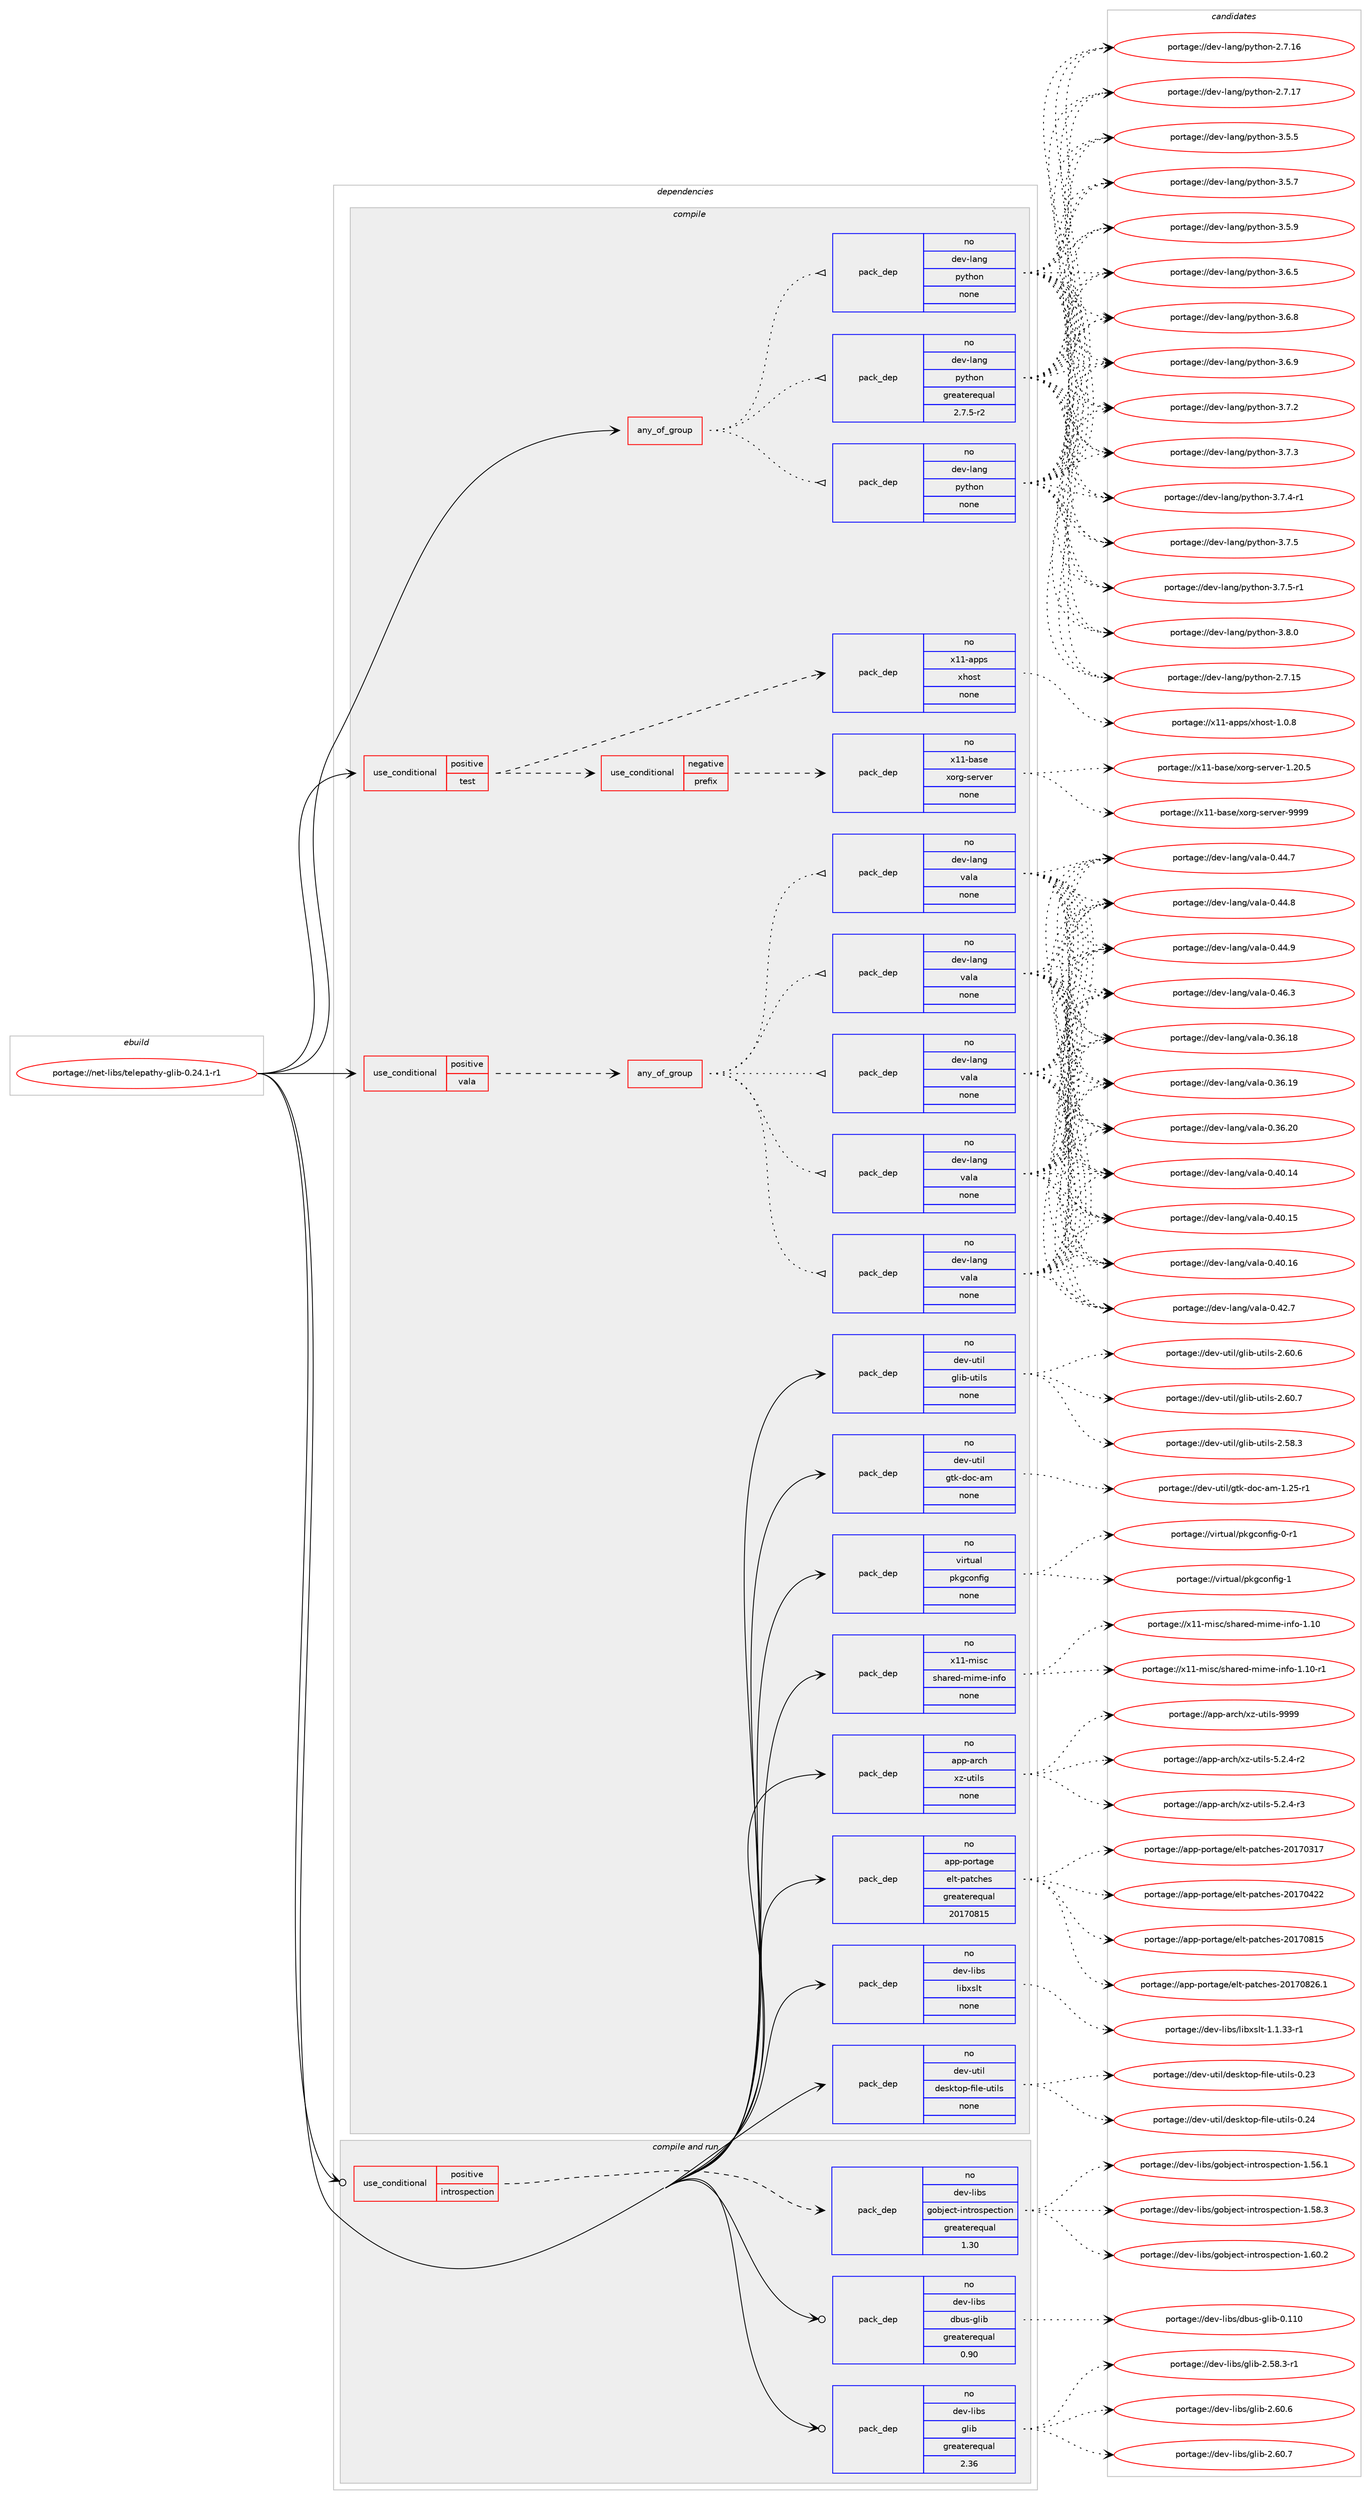digraph prolog {

# *************
# Graph options
# *************

newrank=true;
concentrate=true;
compound=true;
graph [rankdir=LR,fontname=Helvetica,fontsize=10,ranksep=1.5];#, ranksep=2.5, nodesep=0.2];
edge  [arrowhead=vee];
node  [fontname=Helvetica,fontsize=10];

# **********
# The ebuild
# **********

subgraph cluster_leftcol {
color=gray;
rank=same;
label=<<i>ebuild</i>>;
id [label="portage://net-libs/telepathy-glib-0.24.1-r1", color=red, width=4, href="../net-libs/telepathy-glib-0.24.1-r1.svg"];
}

# ****************
# The dependencies
# ****************

subgraph cluster_midcol {
color=gray;
label=<<i>dependencies</i>>;
subgraph cluster_compile {
fillcolor="#eeeeee";
style=filled;
label=<<i>compile</i>>;
subgraph any5866 {
dependency361679 [label=<<TABLE BORDER="0" CELLBORDER="1" CELLSPACING="0" CELLPADDING="4"><TR><TD CELLPADDING="10">any_of_group</TD></TR></TABLE>>, shape=none, color=red];subgraph pack265161 {
dependency361680 [label=<<TABLE BORDER="0" CELLBORDER="1" CELLSPACING="0" CELLPADDING="4" WIDTH="220"><TR><TD ROWSPAN="6" CELLPADDING="30">pack_dep</TD></TR><TR><TD WIDTH="110">no</TD></TR><TR><TD>dev-lang</TD></TR><TR><TD>python</TD></TR><TR><TD>none</TD></TR><TR><TD></TD></TR></TABLE>>, shape=none, color=blue];
}
dependency361679:e -> dependency361680:w [weight=20,style="dotted",arrowhead="oinv"];
subgraph pack265162 {
dependency361681 [label=<<TABLE BORDER="0" CELLBORDER="1" CELLSPACING="0" CELLPADDING="4" WIDTH="220"><TR><TD ROWSPAN="6" CELLPADDING="30">pack_dep</TD></TR><TR><TD WIDTH="110">no</TD></TR><TR><TD>dev-lang</TD></TR><TR><TD>python</TD></TR><TR><TD>none</TD></TR><TR><TD></TD></TR></TABLE>>, shape=none, color=blue];
}
dependency361679:e -> dependency361681:w [weight=20,style="dotted",arrowhead="oinv"];
subgraph pack265163 {
dependency361682 [label=<<TABLE BORDER="0" CELLBORDER="1" CELLSPACING="0" CELLPADDING="4" WIDTH="220"><TR><TD ROWSPAN="6" CELLPADDING="30">pack_dep</TD></TR><TR><TD WIDTH="110">no</TD></TR><TR><TD>dev-lang</TD></TR><TR><TD>python</TD></TR><TR><TD>greaterequal</TD></TR><TR><TD>2.7.5-r2</TD></TR></TABLE>>, shape=none, color=blue];
}
dependency361679:e -> dependency361682:w [weight=20,style="dotted",arrowhead="oinv"];
}
id:e -> dependency361679:w [weight=20,style="solid",arrowhead="vee"];
subgraph cond90500 {
dependency361683 [label=<<TABLE BORDER="0" CELLBORDER="1" CELLSPACING="0" CELLPADDING="4"><TR><TD ROWSPAN="3" CELLPADDING="10">use_conditional</TD></TR><TR><TD>positive</TD></TR><TR><TD>test</TD></TR></TABLE>>, shape=none, color=red];
subgraph cond90501 {
dependency361684 [label=<<TABLE BORDER="0" CELLBORDER="1" CELLSPACING="0" CELLPADDING="4"><TR><TD ROWSPAN="3" CELLPADDING="10">use_conditional</TD></TR><TR><TD>negative</TD></TR><TR><TD>prefix</TD></TR></TABLE>>, shape=none, color=red];
subgraph pack265164 {
dependency361685 [label=<<TABLE BORDER="0" CELLBORDER="1" CELLSPACING="0" CELLPADDING="4" WIDTH="220"><TR><TD ROWSPAN="6" CELLPADDING="30">pack_dep</TD></TR><TR><TD WIDTH="110">no</TD></TR><TR><TD>x11-base</TD></TR><TR><TD>xorg-server</TD></TR><TR><TD>none</TD></TR><TR><TD></TD></TR></TABLE>>, shape=none, color=blue];
}
dependency361684:e -> dependency361685:w [weight=20,style="dashed",arrowhead="vee"];
}
dependency361683:e -> dependency361684:w [weight=20,style="dashed",arrowhead="vee"];
subgraph pack265165 {
dependency361686 [label=<<TABLE BORDER="0" CELLBORDER="1" CELLSPACING="0" CELLPADDING="4" WIDTH="220"><TR><TD ROWSPAN="6" CELLPADDING="30">pack_dep</TD></TR><TR><TD WIDTH="110">no</TD></TR><TR><TD>x11-apps</TD></TR><TR><TD>xhost</TD></TR><TR><TD>none</TD></TR><TR><TD></TD></TR></TABLE>>, shape=none, color=blue];
}
dependency361683:e -> dependency361686:w [weight=20,style="dashed",arrowhead="vee"];
}
id:e -> dependency361683:w [weight=20,style="solid",arrowhead="vee"];
subgraph cond90502 {
dependency361687 [label=<<TABLE BORDER="0" CELLBORDER="1" CELLSPACING="0" CELLPADDING="4"><TR><TD ROWSPAN="3" CELLPADDING="10">use_conditional</TD></TR><TR><TD>positive</TD></TR><TR><TD>vala</TD></TR></TABLE>>, shape=none, color=red];
subgraph any5867 {
dependency361688 [label=<<TABLE BORDER="0" CELLBORDER="1" CELLSPACING="0" CELLPADDING="4"><TR><TD CELLPADDING="10">any_of_group</TD></TR></TABLE>>, shape=none, color=red];subgraph pack265166 {
dependency361689 [label=<<TABLE BORDER="0" CELLBORDER="1" CELLSPACING="0" CELLPADDING="4" WIDTH="220"><TR><TD ROWSPAN="6" CELLPADDING="30">pack_dep</TD></TR><TR><TD WIDTH="110">no</TD></TR><TR><TD>dev-lang</TD></TR><TR><TD>vala</TD></TR><TR><TD>none</TD></TR><TR><TD></TD></TR></TABLE>>, shape=none, color=blue];
}
dependency361688:e -> dependency361689:w [weight=20,style="dotted",arrowhead="oinv"];
subgraph pack265167 {
dependency361690 [label=<<TABLE BORDER="0" CELLBORDER="1" CELLSPACING="0" CELLPADDING="4" WIDTH="220"><TR><TD ROWSPAN="6" CELLPADDING="30">pack_dep</TD></TR><TR><TD WIDTH="110">no</TD></TR><TR><TD>dev-lang</TD></TR><TR><TD>vala</TD></TR><TR><TD>none</TD></TR><TR><TD></TD></TR></TABLE>>, shape=none, color=blue];
}
dependency361688:e -> dependency361690:w [weight=20,style="dotted",arrowhead="oinv"];
subgraph pack265168 {
dependency361691 [label=<<TABLE BORDER="0" CELLBORDER="1" CELLSPACING="0" CELLPADDING="4" WIDTH="220"><TR><TD ROWSPAN="6" CELLPADDING="30">pack_dep</TD></TR><TR><TD WIDTH="110">no</TD></TR><TR><TD>dev-lang</TD></TR><TR><TD>vala</TD></TR><TR><TD>none</TD></TR><TR><TD></TD></TR></TABLE>>, shape=none, color=blue];
}
dependency361688:e -> dependency361691:w [weight=20,style="dotted",arrowhead="oinv"];
subgraph pack265169 {
dependency361692 [label=<<TABLE BORDER="0" CELLBORDER="1" CELLSPACING="0" CELLPADDING="4" WIDTH="220"><TR><TD ROWSPAN="6" CELLPADDING="30">pack_dep</TD></TR><TR><TD WIDTH="110">no</TD></TR><TR><TD>dev-lang</TD></TR><TR><TD>vala</TD></TR><TR><TD>none</TD></TR><TR><TD></TD></TR></TABLE>>, shape=none, color=blue];
}
dependency361688:e -> dependency361692:w [weight=20,style="dotted",arrowhead="oinv"];
subgraph pack265170 {
dependency361693 [label=<<TABLE BORDER="0" CELLBORDER="1" CELLSPACING="0" CELLPADDING="4" WIDTH="220"><TR><TD ROWSPAN="6" CELLPADDING="30">pack_dep</TD></TR><TR><TD WIDTH="110">no</TD></TR><TR><TD>dev-lang</TD></TR><TR><TD>vala</TD></TR><TR><TD>none</TD></TR><TR><TD></TD></TR></TABLE>>, shape=none, color=blue];
}
dependency361688:e -> dependency361693:w [weight=20,style="dotted",arrowhead="oinv"];
}
dependency361687:e -> dependency361688:w [weight=20,style="dashed",arrowhead="vee"];
}
id:e -> dependency361687:w [weight=20,style="solid",arrowhead="vee"];
subgraph pack265171 {
dependency361694 [label=<<TABLE BORDER="0" CELLBORDER="1" CELLSPACING="0" CELLPADDING="4" WIDTH="220"><TR><TD ROWSPAN="6" CELLPADDING="30">pack_dep</TD></TR><TR><TD WIDTH="110">no</TD></TR><TR><TD>app-arch</TD></TR><TR><TD>xz-utils</TD></TR><TR><TD>none</TD></TR><TR><TD></TD></TR></TABLE>>, shape=none, color=blue];
}
id:e -> dependency361694:w [weight=20,style="solid",arrowhead="vee"];
subgraph pack265172 {
dependency361695 [label=<<TABLE BORDER="0" CELLBORDER="1" CELLSPACING="0" CELLPADDING="4" WIDTH="220"><TR><TD ROWSPAN="6" CELLPADDING="30">pack_dep</TD></TR><TR><TD WIDTH="110">no</TD></TR><TR><TD>app-portage</TD></TR><TR><TD>elt-patches</TD></TR><TR><TD>greaterequal</TD></TR><TR><TD>20170815</TD></TR></TABLE>>, shape=none, color=blue];
}
id:e -> dependency361695:w [weight=20,style="solid",arrowhead="vee"];
subgraph pack265173 {
dependency361696 [label=<<TABLE BORDER="0" CELLBORDER="1" CELLSPACING="0" CELLPADDING="4" WIDTH="220"><TR><TD ROWSPAN="6" CELLPADDING="30">pack_dep</TD></TR><TR><TD WIDTH="110">no</TD></TR><TR><TD>dev-libs</TD></TR><TR><TD>libxslt</TD></TR><TR><TD>none</TD></TR><TR><TD></TD></TR></TABLE>>, shape=none, color=blue];
}
id:e -> dependency361696:w [weight=20,style="solid",arrowhead="vee"];
subgraph pack265174 {
dependency361697 [label=<<TABLE BORDER="0" CELLBORDER="1" CELLSPACING="0" CELLPADDING="4" WIDTH="220"><TR><TD ROWSPAN="6" CELLPADDING="30">pack_dep</TD></TR><TR><TD WIDTH="110">no</TD></TR><TR><TD>dev-util</TD></TR><TR><TD>desktop-file-utils</TD></TR><TR><TD>none</TD></TR><TR><TD></TD></TR></TABLE>>, shape=none, color=blue];
}
id:e -> dependency361697:w [weight=20,style="solid",arrowhead="vee"];
subgraph pack265175 {
dependency361698 [label=<<TABLE BORDER="0" CELLBORDER="1" CELLSPACING="0" CELLPADDING="4" WIDTH="220"><TR><TD ROWSPAN="6" CELLPADDING="30">pack_dep</TD></TR><TR><TD WIDTH="110">no</TD></TR><TR><TD>dev-util</TD></TR><TR><TD>glib-utils</TD></TR><TR><TD>none</TD></TR><TR><TD></TD></TR></TABLE>>, shape=none, color=blue];
}
id:e -> dependency361698:w [weight=20,style="solid",arrowhead="vee"];
subgraph pack265176 {
dependency361699 [label=<<TABLE BORDER="0" CELLBORDER="1" CELLSPACING="0" CELLPADDING="4" WIDTH="220"><TR><TD ROWSPAN="6" CELLPADDING="30">pack_dep</TD></TR><TR><TD WIDTH="110">no</TD></TR><TR><TD>dev-util</TD></TR><TR><TD>gtk-doc-am</TD></TR><TR><TD>none</TD></TR><TR><TD></TD></TR></TABLE>>, shape=none, color=blue];
}
id:e -> dependency361699:w [weight=20,style="solid",arrowhead="vee"];
subgraph pack265177 {
dependency361700 [label=<<TABLE BORDER="0" CELLBORDER="1" CELLSPACING="0" CELLPADDING="4" WIDTH="220"><TR><TD ROWSPAN="6" CELLPADDING="30">pack_dep</TD></TR><TR><TD WIDTH="110">no</TD></TR><TR><TD>virtual</TD></TR><TR><TD>pkgconfig</TD></TR><TR><TD>none</TD></TR><TR><TD></TD></TR></TABLE>>, shape=none, color=blue];
}
id:e -> dependency361700:w [weight=20,style="solid",arrowhead="vee"];
subgraph pack265178 {
dependency361701 [label=<<TABLE BORDER="0" CELLBORDER="1" CELLSPACING="0" CELLPADDING="4" WIDTH="220"><TR><TD ROWSPAN="6" CELLPADDING="30">pack_dep</TD></TR><TR><TD WIDTH="110">no</TD></TR><TR><TD>x11-misc</TD></TR><TR><TD>shared-mime-info</TD></TR><TR><TD>none</TD></TR><TR><TD></TD></TR></TABLE>>, shape=none, color=blue];
}
id:e -> dependency361701:w [weight=20,style="solid",arrowhead="vee"];
}
subgraph cluster_compileandrun {
fillcolor="#eeeeee";
style=filled;
label=<<i>compile and run</i>>;
subgraph cond90503 {
dependency361702 [label=<<TABLE BORDER="0" CELLBORDER="1" CELLSPACING="0" CELLPADDING="4"><TR><TD ROWSPAN="3" CELLPADDING="10">use_conditional</TD></TR><TR><TD>positive</TD></TR><TR><TD>introspection</TD></TR></TABLE>>, shape=none, color=red];
subgraph pack265179 {
dependency361703 [label=<<TABLE BORDER="0" CELLBORDER="1" CELLSPACING="0" CELLPADDING="4" WIDTH="220"><TR><TD ROWSPAN="6" CELLPADDING="30">pack_dep</TD></TR><TR><TD WIDTH="110">no</TD></TR><TR><TD>dev-libs</TD></TR><TR><TD>gobject-introspection</TD></TR><TR><TD>greaterequal</TD></TR><TR><TD>1.30</TD></TR></TABLE>>, shape=none, color=blue];
}
dependency361702:e -> dependency361703:w [weight=20,style="dashed",arrowhead="vee"];
}
id:e -> dependency361702:w [weight=20,style="solid",arrowhead="odotvee"];
subgraph pack265180 {
dependency361704 [label=<<TABLE BORDER="0" CELLBORDER="1" CELLSPACING="0" CELLPADDING="4" WIDTH="220"><TR><TD ROWSPAN="6" CELLPADDING="30">pack_dep</TD></TR><TR><TD WIDTH="110">no</TD></TR><TR><TD>dev-libs</TD></TR><TR><TD>dbus-glib</TD></TR><TR><TD>greaterequal</TD></TR><TR><TD>0.90</TD></TR></TABLE>>, shape=none, color=blue];
}
id:e -> dependency361704:w [weight=20,style="solid",arrowhead="odotvee"];
subgraph pack265181 {
dependency361705 [label=<<TABLE BORDER="0" CELLBORDER="1" CELLSPACING="0" CELLPADDING="4" WIDTH="220"><TR><TD ROWSPAN="6" CELLPADDING="30">pack_dep</TD></TR><TR><TD WIDTH="110">no</TD></TR><TR><TD>dev-libs</TD></TR><TR><TD>glib</TD></TR><TR><TD>greaterequal</TD></TR><TR><TD>2.36</TD></TR></TABLE>>, shape=none, color=blue];
}
id:e -> dependency361705:w [weight=20,style="solid",arrowhead="odotvee"];
}
subgraph cluster_run {
fillcolor="#eeeeee";
style=filled;
label=<<i>run</i>>;
}
}

# **************
# The candidates
# **************

subgraph cluster_choices {
rank=same;
color=gray;
label=<<i>candidates</i>>;

subgraph choice265161 {
color=black;
nodesep=1;
choiceportage10010111845108971101034711212111610411111045504655464953 [label="portage://dev-lang/python-2.7.15", color=red, width=4,href="../dev-lang/python-2.7.15.svg"];
choiceportage10010111845108971101034711212111610411111045504655464954 [label="portage://dev-lang/python-2.7.16", color=red, width=4,href="../dev-lang/python-2.7.16.svg"];
choiceportage10010111845108971101034711212111610411111045504655464955 [label="portage://dev-lang/python-2.7.17", color=red, width=4,href="../dev-lang/python-2.7.17.svg"];
choiceportage100101118451089711010347112121116104111110455146534653 [label="portage://dev-lang/python-3.5.5", color=red, width=4,href="../dev-lang/python-3.5.5.svg"];
choiceportage100101118451089711010347112121116104111110455146534655 [label="portage://dev-lang/python-3.5.7", color=red, width=4,href="../dev-lang/python-3.5.7.svg"];
choiceportage100101118451089711010347112121116104111110455146534657 [label="portage://dev-lang/python-3.5.9", color=red, width=4,href="../dev-lang/python-3.5.9.svg"];
choiceportage100101118451089711010347112121116104111110455146544653 [label="portage://dev-lang/python-3.6.5", color=red, width=4,href="../dev-lang/python-3.6.5.svg"];
choiceportage100101118451089711010347112121116104111110455146544656 [label="portage://dev-lang/python-3.6.8", color=red, width=4,href="../dev-lang/python-3.6.8.svg"];
choiceportage100101118451089711010347112121116104111110455146544657 [label="portage://dev-lang/python-3.6.9", color=red, width=4,href="../dev-lang/python-3.6.9.svg"];
choiceportage100101118451089711010347112121116104111110455146554650 [label="portage://dev-lang/python-3.7.2", color=red, width=4,href="../dev-lang/python-3.7.2.svg"];
choiceportage100101118451089711010347112121116104111110455146554651 [label="portage://dev-lang/python-3.7.3", color=red, width=4,href="../dev-lang/python-3.7.3.svg"];
choiceportage1001011184510897110103471121211161041111104551465546524511449 [label="portage://dev-lang/python-3.7.4-r1", color=red, width=4,href="../dev-lang/python-3.7.4-r1.svg"];
choiceportage100101118451089711010347112121116104111110455146554653 [label="portage://dev-lang/python-3.7.5", color=red, width=4,href="../dev-lang/python-3.7.5.svg"];
choiceportage1001011184510897110103471121211161041111104551465546534511449 [label="portage://dev-lang/python-3.7.5-r1", color=red, width=4,href="../dev-lang/python-3.7.5-r1.svg"];
choiceportage100101118451089711010347112121116104111110455146564648 [label="portage://dev-lang/python-3.8.0", color=red, width=4,href="../dev-lang/python-3.8.0.svg"];
dependency361680:e -> choiceportage10010111845108971101034711212111610411111045504655464953:w [style=dotted,weight="100"];
dependency361680:e -> choiceportage10010111845108971101034711212111610411111045504655464954:w [style=dotted,weight="100"];
dependency361680:e -> choiceportage10010111845108971101034711212111610411111045504655464955:w [style=dotted,weight="100"];
dependency361680:e -> choiceportage100101118451089711010347112121116104111110455146534653:w [style=dotted,weight="100"];
dependency361680:e -> choiceportage100101118451089711010347112121116104111110455146534655:w [style=dotted,weight="100"];
dependency361680:e -> choiceportage100101118451089711010347112121116104111110455146534657:w [style=dotted,weight="100"];
dependency361680:e -> choiceportage100101118451089711010347112121116104111110455146544653:w [style=dotted,weight="100"];
dependency361680:e -> choiceportage100101118451089711010347112121116104111110455146544656:w [style=dotted,weight="100"];
dependency361680:e -> choiceportage100101118451089711010347112121116104111110455146544657:w [style=dotted,weight="100"];
dependency361680:e -> choiceportage100101118451089711010347112121116104111110455146554650:w [style=dotted,weight="100"];
dependency361680:e -> choiceportage100101118451089711010347112121116104111110455146554651:w [style=dotted,weight="100"];
dependency361680:e -> choiceportage1001011184510897110103471121211161041111104551465546524511449:w [style=dotted,weight="100"];
dependency361680:e -> choiceportage100101118451089711010347112121116104111110455146554653:w [style=dotted,weight="100"];
dependency361680:e -> choiceportage1001011184510897110103471121211161041111104551465546534511449:w [style=dotted,weight="100"];
dependency361680:e -> choiceportage100101118451089711010347112121116104111110455146564648:w [style=dotted,weight="100"];
}
subgraph choice265162 {
color=black;
nodesep=1;
choiceportage10010111845108971101034711212111610411111045504655464953 [label="portage://dev-lang/python-2.7.15", color=red, width=4,href="../dev-lang/python-2.7.15.svg"];
choiceportage10010111845108971101034711212111610411111045504655464954 [label="portage://dev-lang/python-2.7.16", color=red, width=4,href="../dev-lang/python-2.7.16.svg"];
choiceportage10010111845108971101034711212111610411111045504655464955 [label="portage://dev-lang/python-2.7.17", color=red, width=4,href="../dev-lang/python-2.7.17.svg"];
choiceportage100101118451089711010347112121116104111110455146534653 [label="portage://dev-lang/python-3.5.5", color=red, width=4,href="../dev-lang/python-3.5.5.svg"];
choiceportage100101118451089711010347112121116104111110455146534655 [label="portage://dev-lang/python-3.5.7", color=red, width=4,href="../dev-lang/python-3.5.7.svg"];
choiceportage100101118451089711010347112121116104111110455146534657 [label="portage://dev-lang/python-3.5.9", color=red, width=4,href="../dev-lang/python-3.5.9.svg"];
choiceportage100101118451089711010347112121116104111110455146544653 [label="portage://dev-lang/python-3.6.5", color=red, width=4,href="../dev-lang/python-3.6.5.svg"];
choiceportage100101118451089711010347112121116104111110455146544656 [label="portage://dev-lang/python-3.6.8", color=red, width=4,href="../dev-lang/python-3.6.8.svg"];
choiceportage100101118451089711010347112121116104111110455146544657 [label="portage://dev-lang/python-3.6.9", color=red, width=4,href="../dev-lang/python-3.6.9.svg"];
choiceportage100101118451089711010347112121116104111110455146554650 [label="portage://dev-lang/python-3.7.2", color=red, width=4,href="../dev-lang/python-3.7.2.svg"];
choiceportage100101118451089711010347112121116104111110455146554651 [label="portage://dev-lang/python-3.7.3", color=red, width=4,href="../dev-lang/python-3.7.3.svg"];
choiceportage1001011184510897110103471121211161041111104551465546524511449 [label="portage://dev-lang/python-3.7.4-r1", color=red, width=4,href="../dev-lang/python-3.7.4-r1.svg"];
choiceportage100101118451089711010347112121116104111110455146554653 [label="portage://dev-lang/python-3.7.5", color=red, width=4,href="../dev-lang/python-3.7.5.svg"];
choiceportage1001011184510897110103471121211161041111104551465546534511449 [label="portage://dev-lang/python-3.7.5-r1", color=red, width=4,href="../dev-lang/python-3.7.5-r1.svg"];
choiceportage100101118451089711010347112121116104111110455146564648 [label="portage://dev-lang/python-3.8.0", color=red, width=4,href="../dev-lang/python-3.8.0.svg"];
dependency361681:e -> choiceportage10010111845108971101034711212111610411111045504655464953:w [style=dotted,weight="100"];
dependency361681:e -> choiceportage10010111845108971101034711212111610411111045504655464954:w [style=dotted,weight="100"];
dependency361681:e -> choiceportage10010111845108971101034711212111610411111045504655464955:w [style=dotted,weight="100"];
dependency361681:e -> choiceportage100101118451089711010347112121116104111110455146534653:w [style=dotted,weight="100"];
dependency361681:e -> choiceportage100101118451089711010347112121116104111110455146534655:w [style=dotted,weight="100"];
dependency361681:e -> choiceportage100101118451089711010347112121116104111110455146534657:w [style=dotted,weight="100"];
dependency361681:e -> choiceportage100101118451089711010347112121116104111110455146544653:w [style=dotted,weight="100"];
dependency361681:e -> choiceportage100101118451089711010347112121116104111110455146544656:w [style=dotted,weight="100"];
dependency361681:e -> choiceportage100101118451089711010347112121116104111110455146544657:w [style=dotted,weight="100"];
dependency361681:e -> choiceportage100101118451089711010347112121116104111110455146554650:w [style=dotted,weight="100"];
dependency361681:e -> choiceportage100101118451089711010347112121116104111110455146554651:w [style=dotted,weight="100"];
dependency361681:e -> choiceportage1001011184510897110103471121211161041111104551465546524511449:w [style=dotted,weight="100"];
dependency361681:e -> choiceportage100101118451089711010347112121116104111110455146554653:w [style=dotted,weight="100"];
dependency361681:e -> choiceportage1001011184510897110103471121211161041111104551465546534511449:w [style=dotted,weight="100"];
dependency361681:e -> choiceportage100101118451089711010347112121116104111110455146564648:w [style=dotted,weight="100"];
}
subgraph choice265163 {
color=black;
nodesep=1;
choiceportage10010111845108971101034711212111610411111045504655464953 [label="portage://dev-lang/python-2.7.15", color=red, width=4,href="../dev-lang/python-2.7.15.svg"];
choiceportage10010111845108971101034711212111610411111045504655464954 [label="portage://dev-lang/python-2.7.16", color=red, width=4,href="../dev-lang/python-2.7.16.svg"];
choiceportage10010111845108971101034711212111610411111045504655464955 [label="portage://dev-lang/python-2.7.17", color=red, width=4,href="../dev-lang/python-2.7.17.svg"];
choiceportage100101118451089711010347112121116104111110455146534653 [label="portage://dev-lang/python-3.5.5", color=red, width=4,href="../dev-lang/python-3.5.5.svg"];
choiceportage100101118451089711010347112121116104111110455146534655 [label="portage://dev-lang/python-3.5.7", color=red, width=4,href="../dev-lang/python-3.5.7.svg"];
choiceportage100101118451089711010347112121116104111110455146534657 [label="portage://dev-lang/python-3.5.9", color=red, width=4,href="../dev-lang/python-3.5.9.svg"];
choiceportage100101118451089711010347112121116104111110455146544653 [label="portage://dev-lang/python-3.6.5", color=red, width=4,href="../dev-lang/python-3.6.5.svg"];
choiceportage100101118451089711010347112121116104111110455146544656 [label="portage://dev-lang/python-3.6.8", color=red, width=4,href="../dev-lang/python-3.6.8.svg"];
choiceportage100101118451089711010347112121116104111110455146544657 [label="portage://dev-lang/python-3.6.9", color=red, width=4,href="../dev-lang/python-3.6.9.svg"];
choiceportage100101118451089711010347112121116104111110455146554650 [label="portage://dev-lang/python-3.7.2", color=red, width=4,href="../dev-lang/python-3.7.2.svg"];
choiceportage100101118451089711010347112121116104111110455146554651 [label="portage://dev-lang/python-3.7.3", color=red, width=4,href="../dev-lang/python-3.7.3.svg"];
choiceportage1001011184510897110103471121211161041111104551465546524511449 [label="portage://dev-lang/python-3.7.4-r1", color=red, width=4,href="../dev-lang/python-3.7.4-r1.svg"];
choiceportage100101118451089711010347112121116104111110455146554653 [label="portage://dev-lang/python-3.7.5", color=red, width=4,href="../dev-lang/python-3.7.5.svg"];
choiceportage1001011184510897110103471121211161041111104551465546534511449 [label="portage://dev-lang/python-3.7.5-r1", color=red, width=4,href="../dev-lang/python-3.7.5-r1.svg"];
choiceportage100101118451089711010347112121116104111110455146564648 [label="portage://dev-lang/python-3.8.0", color=red, width=4,href="../dev-lang/python-3.8.0.svg"];
dependency361682:e -> choiceportage10010111845108971101034711212111610411111045504655464953:w [style=dotted,weight="100"];
dependency361682:e -> choiceportage10010111845108971101034711212111610411111045504655464954:w [style=dotted,weight="100"];
dependency361682:e -> choiceportage10010111845108971101034711212111610411111045504655464955:w [style=dotted,weight="100"];
dependency361682:e -> choiceportage100101118451089711010347112121116104111110455146534653:w [style=dotted,weight="100"];
dependency361682:e -> choiceportage100101118451089711010347112121116104111110455146534655:w [style=dotted,weight="100"];
dependency361682:e -> choiceportage100101118451089711010347112121116104111110455146534657:w [style=dotted,weight="100"];
dependency361682:e -> choiceportage100101118451089711010347112121116104111110455146544653:w [style=dotted,weight="100"];
dependency361682:e -> choiceportage100101118451089711010347112121116104111110455146544656:w [style=dotted,weight="100"];
dependency361682:e -> choiceportage100101118451089711010347112121116104111110455146544657:w [style=dotted,weight="100"];
dependency361682:e -> choiceportage100101118451089711010347112121116104111110455146554650:w [style=dotted,weight="100"];
dependency361682:e -> choiceportage100101118451089711010347112121116104111110455146554651:w [style=dotted,weight="100"];
dependency361682:e -> choiceportage1001011184510897110103471121211161041111104551465546524511449:w [style=dotted,weight="100"];
dependency361682:e -> choiceportage100101118451089711010347112121116104111110455146554653:w [style=dotted,weight="100"];
dependency361682:e -> choiceportage1001011184510897110103471121211161041111104551465546534511449:w [style=dotted,weight="100"];
dependency361682:e -> choiceportage100101118451089711010347112121116104111110455146564648:w [style=dotted,weight="100"];
}
subgraph choice265164 {
color=black;
nodesep=1;
choiceportage1204949459897115101471201111141034511510111411810111445494650484653 [label="portage://x11-base/xorg-server-1.20.5", color=red, width=4,href="../x11-base/xorg-server-1.20.5.svg"];
choiceportage120494945989711510147120111114103451151011141181011144557575757 [label="portage://x11-base/xorg-server-9999", color=red, width=4,href="../x11-base/xorg-server-9999.svg"];
dependency361685:e -> choiceportage1204949459897115101471201111141034511510111411810111445494650484653:w [style=dotted,weight="100"];
dependency361685:e -> choiceportage120494945989711510147120111114103451151011141181011144557575757:w [style=dotted,weight="100"];
}
subgraph choice265165 {
color=black;
nodesep=1;
choiceportage1204949459711211211547120104111115116454946484656 [label="portage://x11-apps/xhost-1.0.8", color=red, width=4,href="../x11-apps/xhost-1.0.8.svg"];
dependency361686:e -> choiceportage1204949459711211211547120104111115116454946484656:w [style=dotted,weight="100"];
}
subgraph choice265166 {
color=black;
nodesep=1;
choiceportage10010111845108971101034711897108974548465154464956 [label="portage://dev-lang/vala-0.36.18", color=red, width=4,href="../dev-lang/vala-0.36.18.svg"];
choiceportage10010111845108971101034711897108974548465154464957 [label="portage://dev-lang/vala-0.36.19", color=red, width=4,href="../dev-lang/vala-0.36.19.svg"];
choiceportage10010111845108971101034711897108974548465154465048 [label="portage://dev-lang/vala-0.36.20", color=red, width=4,href="../dev-lang/vala-0.36.20.svg"];
choiceportage10010111845108971101034711897108974548465248464952 [label="portage://dev-lang/vala-0.40.14", color=red, width=4,href="../dev-lang/vala-0.40.14.svg"];
choiceportage10010111845108971101034711897108974548465248464953 [label="portage://dev-lang/vala-0.40.15", color=red, width=4,href="../dev-lang/vala-0.40.15.svg"];
choiceportage10010111845108971101034711897108974548465248464954 [label="portage://dev-lang/vala-0.40.16", color=red, width=4,href="../dev-lang/vala-0.40.16.svg"];
choiceportage100101118451089711010347118971089745484652504655 [label="portage://dev-lang/vala-0.42.7", color=red, width=4,href="../dev-lang/vala-0.42.7.svg"];
choiceportage100101118451089711010347118971089745484652524655 [label="portage://dev-lang/vala-0.44.7", color=red, width=4,href="../dev-lang/vala-0.44.7.svg"];
choiceportage100101118451089711010347118971089745484652524656 [label="portage://dev-lang/vala-0.44.8", color=red, width=4,href="../dev-lang/vala-0.44.8.svg"];
choiceportage100101118451089711010347118971089745484652524657 [label="portage://dev-lang/vala-0.44.9", color=red, width=4,href="../dev-lang/vala-0.44.9.svg"];
choiceportage100101118451089711010347118971089745484652544651 [label="portage://dev-lang/vala-0.46.3", color=red, width=4,href="../dev-lang/vala-0.46.3.svg"];
dependency361689:e -> choiceportage10010111845108971101034711897108974548465154464956:w [style=dotted,weight="100"];
dependency361689:e -> choiceportage10010111845108971101034711897108974548465154464957:w [style=dotted,weight="100"];
dependency361689:e -> choiceportage10010111845108971101034711897108974548465154465048:w [style=dotted,weight="100"];
dependency361689:e -> choiceportage10010111845108971101034711897108974548465248464952:w [style=dotted,weight="100"];
dependency361689:e -> choiceportage10010111845108971101034711897108974548465248464953:w [style=dotted,weight="100"];
dependency361689:e -> choiceportage10010111845108971101034711897108974548465248464954:w [style=dotted,weight="100"];
dependency361689:e -> choiceportage100101118451089711010347118971089745484652504655:w [style=dotted,weight="100"];
dependency361689:e -> choiceportage100101118451089711010347118971089745484652524655:w [style=dotted,weight="100"];
dependency361689:e -> choiceportage100101118451089711010347118971089745484652524656:w [style=dotted,weight="100"];
dependency361689:e -> choiceportage100101118451089711010347118971089745484652524657:w [style=dotted,weight="100"];
dependency361689:e -> choiceportage100101118451089711010347118971089745484652544651:w [style=dotted,weight="100"];
}
subgraph choice265167 {
color=black;
nodesep=1;
choiceportage10010111845108971101034711897108974548465154464956 [label="portage://dev-lang/vala-0.36.18", color=red, width=4,href="../dev-lang/vala-0.36.18.svg"];
choiceportage10010111845108971101034711897108974548465154464957 [label="portage://dev-lang/vala-0.36.19", color=red, width=4,href="../dev-lang/vala-0.36.19.svg"];
choiceportage10010111845108971101034711897108974548465154465048 [label="portage://dev-lang/vala-0.36.20", color=red, width=4,href="../dev-lang/vala-0.36.20.svg"];
choiceportage10010111845108971101034711897108974548465248464952 [label="portage://dev-lang/vala-0.40.14", color=red, width=4,href="../dev-lang/vala-0.40.14.svg"];
choiceportage10010111845108971101034711897108974548465248464953 [label="portage://dev-lang/vala-0.40.15", color=red, width=4,href="../dev-lang/vala-0.40.15.svg"];
choiceportage10010111845108971101034711897108974548465248464954 [label="portage://dev-lang/vala-0.40.16", color=red, width=4,href="../dev-lang/vala-0.40.16.svg"];
choiceportage100101118451089711010347118971089745484652504655 [label="portage://dev-lang/vala-0.42.7", color=red, width=4,href="../dev-lang/vala-0.42.7.svg"];
choiceportage100101118451089711010347118971089745484652524655 [label="portage://dev-lang/vala-0.44.7", color=red, width=4,href="../dev-lang/vala-0.44.7.svg"];
choiceportage100101118451089711010347118971089745484652524656 [label="portage://dev-lang/vala-0.44.8", color=red, width=4,href="../dev-lang/vala-0.44.8.svg"];
choiceportage100101118451089711010347118971089745484652524657 [label="portage://dev-lang/vala-0.44.9", color=red, width=4,href="../dev-lang/vala-0.44.9.svg"];
choiceportage100101118451089711010347118971089745484652544651 [label="portage://dev-lang/vala-0.46.3", color=red, width=4,href="../dev-lang/vala-0.46.3.svg"];
dependency361690:e -> choiceportage10010111845108971101034711897108974548465154464956:w [style=dotted,weight="100"];
dependency361690:e -> choiceportage10010111845108971101034711897108974548465154464957:w [style=dotted,weight="100"];
dependency361690:e -> choiceportage10010111845108971101034711897108974548465154465048:w [style=dotted,weight="100"];
dependency361690:e -> choiceportage10010111845108971101034711897108974548465248464952:w [style=dotted,weight="100"];
dependency361690:e -> choiceportage10010111845108971101034711897108974548465248464953:w [style=dotted,weight="100"];
dependency361690:e -> choiceportage10010111845108971101034711897108974548465248464954:w [style=dotted,weight="100"];
dependency361690:e -> choiceportage100101118451089711010347118971089745484652504655:w [style=dotted,weight="100"];
dependency361690:e -> choiceportage100101118451089711010347118971089745484652524655:w [style=dotted,weight="100"];
dependency361690:e -> choiceportage100101118451089711010347118971089745484652524656:w [style=dotted,weight="100"];
dependency361690:e -> choiceportage100101118451089711010347118971089745484652524657:w [style=dotted,weight="100"];
dependency361690:e -> choiceportage100101118451089711010347118971089745484652544651:w [style=dotted,weight="100"];
}
subgraph choice265168 {
color=black;
nodesep=1;
choiceportage10010111845108971101034711897108974548465154464956 [label="portage://dev-lang/vala-0.36.18", color=red, width=4,href="../dev-lang/vala-0.36.18.svg"];
choiceportage10010111845108971101034711897108974548465154464957 [label="portage://dev-lang/vala-0.36.19", color=red, width=4,href="../dev-lang/vala-0.36.19.svg"];
choiceportage10010111845108971101034711897108974548465154465048 [label="portage://dev-lang/vala-0.36.20", color=red, width=4,href="../dev-lang/vala-0.36.20.svg"];
choiceportage10010111845108971101034711897108974548465248464952 [label="portage://dev-lang/vala-0.40.14", color=red, width=4,href="../dev-lang/vala-0.40.14.svg"];
choiceportage10010111845108971101034711897108974548465248464953 [label="portage://dev-lang/vala-0.40.15", color=red, width=4,href="../dev-lang/vala-0.40.15.svg"];
choiceportage10010111845108971101034711897108974548465248464954 [label="portage://dev-lang/vala-0.40.16", color=red, width=4,href="../dev-lang/vala-0.40.16.svg"];
choiceportage100101118451089711010347118971089745484652504655 [label="portage://dev-lang/vala-0.42.7", color=red, width=4,href="../dev-lang/vala-0.42.7.svg"];
choiceportage100101118451089711010347118971089745484652524655 [label="portage://dev-lang/vala-0.44.7", color=red, width=4,href="../dev-lang/vala-0.44.7.svg"];
choiceportage100101118451089711010347118971089745484652524656 [label="portage://dev-lang/vala-0.44.8", color=red, width=4,href="../dev-lang/vala-0.44.8.svg"];
choiceportage100101118451089711010347118971089745484652524657 [label="portage://dev-lang/vala-0.44.9", color=red, width=4,href="../dev-lang/vala-0.44.9.svg"];
choiceportage100101118451089711010347118971089745484652544651 [label="portage://dev-lang/vala-0.46.3", color=red, width=4,href="../dev-lang/vala-0.46.3.svg"];
dependency361691:e -> choiceportage10010111845108971101034711897108974548465154464956:w [style=dotted,weight="100"];
dependency361691:e -> choiceportage10010111845108971101034711897108974548465154464957:w [style=dotted,weight="100"];
dependency361691:e -> choiceportage10010111845108971101034711897108974548465154465048:w [style=dotted,weight="100"];
dependency361691:e -> choiceportage10010111845108971101034711897108974548465248464952:w [style=dotted,weight="100"];
dependency361691:e -> choiceportage10010111845108971101034711897108974548465248464953:w [style=dotted,weight="100"];
dependency361691:e -> choiceportage10010111845108971101034711897108974548465248464954:w [style=dotted,weight="100"];
dependency361691:e -> choiceportage100101118451089711010347118971089745484652504655:w [style=dotted,weight="100"];
dependency361691:e -> choiceportage100101118451089711010347118971089745484652524655:w [style=dotted,weight="100"];
dependency361691:e -> choiceportage100101118451089711010347118971089745484652524656:w [style=dotted,weight="100"];
dependency361691:e -> choiceportage100101118451089711010347118971089745484652524657:w [style=dotted,weight="100"];
dependency361691:e -> choiceportage100101118451089711010347118971089745484652544651:w [style=dotted,weight="100"];
}
subgraph choice265169 {
color=black;
nodesep=1;
choiceportage10010111845108971101034711897108974548465154464956 [label="portage://dev-lang/vala-0.36.18", color=red, width=4,href="../dev-lang/vala-0.36.18.svg"];
choiceportage10010111845108971101034711897108974548465154464957 [label="portage://dev-lang/vala-0.36.19", color=red, width=4,href="../dev-lang/vala-0.36.19.svg"];
choiceportage10010111845108971101034711897108974548465154465048 [label="portage://dev-lang/vala-0.36.20", color=red, width=4,href="../dev-lang/vala-0.36.20.svg"];
choiceportage10010111845108971101034711897108974548465248464952 [label="portage://dev-lang/vala-0.40.14", color=red, width=4,href="../dev-lang/vala-0.40.14.svg"];
choiceportage10010111845108971101034711897108974548465248464953 [label="portage://dev-lang/vala-0.40.15", color=red, width=4,href="../dev-lang/vala-0.40.15.svg"];
choiceportage10010111845108971101034711897108974548465248464954 [label="portage://dev-lang/vala-0.40.16", color=red, width=4,href="../dev-lang/vala-0.40.16.svg"];
choiceportage100101118451089711010347118971089745484652504655 [label="portage://dev-lang/vala-0.42.7", color=red, width=4,href="../dev-lang/vala-0.42.7.svg"];
choiceportage100101118451089711010347118971089745484652524655 [label="portage://dev-lang/vala-0.44.7", color=red, width=4,href="../dev-lang/vala-0.44.7.svg"];
choiceportage100101118451089711010347118971089745484652524656 [label="portage://dev-lang/vala-0.44.8", color=red, width=4,href="../dev-lang/vala-0.44.8.svg"];
choiceportage100101118451089711010347118971089745484652524657 [label="portage://dev-lang/vala-0.44.9", color=red, width=4,href="../dev-lang/vala-0.44.9.svg"];
choiceportage100101118451089711010347118971089745484652544651 [label="portage://dev-lang/vala-0.46.3", color=red, width=4,href="../dev-lang/vala-0.46.3.svg"];
dependency361692:e -> choiceportage10010111845108971101034711897108974548465154464956:w [style=dotted,weight="100"];
dependency361692:e -> choiceportage10010111845108971101034711897108974548465154464957:w [style=dotted,weight="100"];
dependency361692:e -> choiceportage10010111845108971101034711897108974548465154465048:w [style=dotted,weight="100"];
dependency361692:e -> choiceportage10010111845108971101034711897108974548465248464952:w [style=dotted,weight="100"];
dependency361692:e -> choiceportage10010111845108971101034711897108974548465248464953:w [style=dotted,weight="100"];
dependency361692:e -> choiceportage10010111845108971101034711897108974548465248464954:w [style=dotted,weight="100"];
dependency361692:e -> choiceportage100101118451089711010347118971089745484652504655:w [style=dotted,weight="100"];
dependency361692:e -> choiceportage100101118451089711010347118971089745484652524655:w [style=dotted,weight="100"];
dependency361692:e -> choiceportage100101118451089711010347118971089745484652524656:w [style=dotted,weight="100"];
dependency361692:e -> choiceportage100101118451089711010347118971089745484652524657:w [style=dotted,weight="100"];
dependency361692:e -> choiceportage100101118451089711010347118971089745484652544651:w [style=dotted,weight="100"];
}
subgraph choice265170 {
color=black;
nodesep=1;
choiceportage10010111845108971101034711897108974548465154464956 [label="portage://dev-lang/vala-0.36.18", color=red, width=4,href="../dev-lang/vala-0.36.18.svg"];
choiceportage10010111845108971101034711897108974548465154464957 [label="portage://dev-lang/vala-0.36.19", color=red, width=4,href="../dev-lang/vala-0.36.19.svg"];
choiceportage10010111845108971101034711897108974548465154465048 [label="portage://dev-lang/vala-0.36.20", color=red, width=4,href="../dev-lang/vala-0.36.20.svg"];
choiceportage10010111845108971101034711897108974548465248464952 [label="portage://dev-lang/vala-0.40.14", color=red, width=4,href="../dev-lang/vala-0.40.14.svg"];
choiceportage10010111845108971101034711897108974548465248464953 [label="portage://dev-lang/vala-0.40.15", color=red, width=4,href="../dev-lang/vala-0.40.15.svg"];
choiceportage10010111845108971101034711897108974548465248464954 [label="portage://dev-lang/vala-0.40.16", color=red, width=4,href="../dev-lang/vala-0.40.16.svg"];
choiceportage100101118451089711010347118971089745484652504655 [label="portage://dev-lang/vala-0.42.7", color=red, width=4,href="../dev-lang/vala-0.42.7.svg"];
choiceportage100101118451089711010347118971089745484652524655 [label="portage://dev-lang/vala-0.44.7", color=red, width=4,href="../dev-lang/vala-0.44.7.svg"];
choiceportage100101118451089711010347118971089745484652524656 [label="portage://dev-lang/vala-0.44.8", color=red, width=4,href="../dev-lang/vala-0.44.8.svg"];
choiceportage100101118451089711010347118971089745484652524657 [label="portage://dev-lang/vala-0.44.9", color=red, width=4,href="../dev-lang/vala-0.44.9.svg"];
choiceportage100101118451089711010347118971089745484652544651 [label="portage://dev-lang/vala-0.46.3", color=red, width=4,href="../dev-lang/vala-0.46.3.svg"];
dependency361693:e -> choiceportage10010111845108971101034711897108974548465154464956:w [style=dotted,weight="100"];
dependency361693:e -> choiceportage10010111845108971101034711897108974548465154464957:w [style=dotted,weight="100"];
dependency361693:e -> choiceportage10010111845108971101034711897108974548465154465048:w [style=dotted,weight="100"];
dependency361693:e -> choiceportage10010111845108971101034711897108974548465248464952:w [style=dotted,weight="100"];
dependency361693:e -> choiceportage10010111845108971101034711897108974548465248464953:w [style=dotted,weight="100"];
dependency361693:e -> choiceportage10010111845108971101034711897108974548465248464954:w [style=dotted,weight="100"];
dependency361693:e -> choiceportage100101118451089711010347118971089745484652504655:w [style=dotted,weight="100"];
dependency361693:e -> choiceportage100101118451089711010347118971089745484652524655:w [style=dotted,weight="100"];
dependency361693:e -> choiceportage100101118451089711010347118971089745484652524656:w [style=dotted,weight="100"];
dependency361693:e -> choiceportage100101118451089711010347118971089745484652524657:w [style=dotted,weight="100"];
dependency361693:e -> choiceportage100101118451089711010347118971089745484652544651:w [style=dotted,weight="100"];
}
subgraph choice265171 {
color=black;
nodesep=1;
choiceportage9711211245971149910447120122451171161051081154553465046524511450 [label="portage://app-arch/xz-utils-5.2.4-r2", color=red, width=4,href="../app-arch/xz-utils-5.2.4-r2.svg"];
choiceportage9711211245971149910447120122451171161051081154553465046524511451 [label="portage://app-arch/xz-utils-5.2.4-r3", color=red, width=4,href="../app-arch/xz-utils-5.2.4-r3.svg"];
choiceportage9711211245971149910447120122451171161051081154557575757 [label="portage://app-arch/xz-utils-9999", color=red, width=4,href="../app-arch/xz-utils-9999.svg"];
dependency361694:e -> choiceportage9711211245971149910447120122451171161051081154553465046524511450:w [style=dotted,weight="100"];
dependency361694:e -> choiceportage9711211245971149910447120122451171161051081154553465046524511451:w [style=dotted,weight="100"];
dependency361694:e -> choiceportage9711211245971149910447120122451171161051081154557575757:w [style=dotted,weight="100"];
}
subgraph choice265172 {
color=black;
nodesep=1;
choiceportage97112112451121111141169710310147101108116451129711699104101115455048495548514955 [label="portage://app-portage/elt-patches-20170317", color=red, width=4,href="../app-portage/elt-patches-20170317.svg"];
choiceportage97112112451121111141169710310147101108116451129711699104101115455048495548525050 [label="portage://app-portage/elt-patches-20170422", color=red, width=4,href="../app-portage/elt-patches-20170422.svg"];
choiceportage97112112451121111141169710310147101108116451129711699104101115455048495548564953 [label="portage://app-portage/elt-patches-20170815", color=red, width=4,href="../app-portage/elt-patches-20170815.svg"];
choiceportage971121124511211111411697103101471011081164511297116991041011154550484955485650544649 [label="portage://app-portage/elt-patches-20170826.1", color=red, width=4,href="../app-portage/elt-patches-20170826.1.svg"];
dependency361695:e -> choiceportage97112112451121111141169710310147101108116451129711699104101115455048495548514955:w [style=dotted,weight="100"];
dependency361695:e -> choiceportage97112112451121111141169710310147101108116451129711699104101115455048495548525050:w [style=dotted,weight="100"];
dependency361695:e -> choiceportage97112112451121111141169710310147101108116451129711699104101115455048495548564953:w [style=dotted,weight="100"];
dependency361695:e -> choiceportage971121124511211111411697103101471011081164511297116991041011154550484955485650544649:w [style=dotted,weight="100"];
}
subgraph choice265173 {
color=black;
nodesep=1;
choiceportage10010111845108105981154710810598120115108116454946494651514511449 [label="portage://dev-libs/libxslt-1.1.33-r1", color=red, width=4,href="../dev-libs/libxslt-1.1.33-r1.svg"];
dependency361696:e -> choiceportage10010111845108105981154710810598120115108116454946494651514511449:w [style=dotted,weight="100"];
}
subgraph choice265174 {
color=black;
nodesep=1;
choiceportage100101118451171161051084710010111510711611111245102105108101451171161051081154548465051 [label="portage://dev-util/desktop-file-utils-0.23", color=red, width=4,href="../dev-util/desktop-file-utils-0.23.svg"];
choiceportage100101118451171161051084710010111510711611111245102105108101451171161051081154548465052 [label="portage://dev-util/desktop-file-utils-0.24", color=red, width=4,href="../dev-util/desktop-file-utils-0.24.svg"];
dependency361697:e -> choiceportage100101118451171161051084710010111510711611111245102105108101451171161051081154548465051:w [style=dotted,weight="100"];
dependency361697:e -> choiceportage100101118451171161051084710010111510711611111245102105108101451171161051081154548465052:w [style=dotted,weight="100"];
}
subgraph choice265175 {
color=black;
nodesep=1;
choiceportage1001011184511711610510847103108105984511711610510811545504653564651 [label="portage://dev-util/glib-utils-2.58.3", color=red, width=4,href="../dev-util/glib-utils-2.58.3.svg"];
choiceportage1001011184511711610510847103108105984511711610510811545504654484654 [label="portage://dev-util/glib-utils-2.60.6", color=red, width=4,href="../dev-util/glib-utils-2.60.6.svg"];
choiceportage1001011184511711610510847103108105984511711610510811545504654484655 [label="portage://dev-util/glib-utils-2.60.7", color=red, width=4,href="../dev-util/glib-utils-2.60.7.svg"];
dependency361698:e -> choiceportage1001011184511711610510847103108105984511711610510811545504653564651:w [style=dotted,weight="100"];
dependency361698:e -> choiceportage1001011184511711610510847103108105984511711610510811545504654484654:w [style=dotted,weight="100"];
dependency361698:e -> choiceportage1001011184511711610510847103108105984511711610510811545504654484655:w [style=dotted,weight="100"];
}
subgraph choice265176 {
color=black;
nodesep=1;
choiceportage10010111845117116105108471031161074510011199459710945494650534511449 [label="portage://dev-util/gtk-doc-am-1.25-r1", color=red, width=4,href="../dev-util/gtk-doc-am-1.25-r1.svg"];
dependency361699:e -> choiceportage10010111845117116105108471031161074510011199459710945494650534511449:w [style=dotted,weight="100"];
}
subgraph choice265177 {
color=black;
nodesep=1;
choiceportage11810511411611797108471121071039911111010210510345484511449 [label="portage://virtual/pkgconfig-0-r1", color=red, width=4,href="../virtual/pkgconfig-0-r1.svg"];
choiceportage1181051141161179710847112107103991111101021051034549 [label="portage://virtual/pkgconfig-1", color=red, width=4,href="../virtual/pkgconfig-1.svg"];
dependency361700:e -> choiceportage11810511411611797108471121071039911111010210510345484511449:w [style=dotted,weight="100"];
dependency361700:e -> choiceportage1181051141161179710847112107103991111101021051034549:w [style=dotted,weight="100"];
}
subgraph choice265178 {
color=black;
nodesep=1;
choiceportage12049494510910511599471151049711410110045109105109101451051101021114549464948 [label="portage://x11-misc/shared-mime-info-1.10", color=red, width=4,href="../x11-misc/shared-mime-info-1.10.svg"];
choiceportage120494945109105115994711510497114101100451091051091014510511010211145494649484511449 [label="portage://x11-misc/shared-mime-info-1.10-r1", color=red, width=4,href="../x11-misc/shared-mime-info-1.10-r1.svg"];
dependency361701:e -> choiceportage12049494510910511599471151049711410110045109105109101451051101021114549464948:w [style=dotted,weight="100"];
dependency361701:e -> choiceportage120494945109105115994711510497114101100451091051091014510511010211145494649484511449:w [style=dotted,weight="100"];
}
subgraph choice265179 {
color=black;
nodesep=1;
choiceportage1001011184510810598115471031119810610199116451051101161141111151121019911610511111045494653544649 [label="portage://dev-libs/gobject-introspection-1.56.1", color=red, width=4,href="../dev-libs/gobject-introspection-1.56.1.svg"];
choiceportage1001011184510810598115471031119810610199116451051101161141111151121019911610511111045494653564651 [label="portage://dev-libs/gobject-introspection-1.58.3", color=red, width=4,href="../dev-libs/gobject-introspection-1.58.3.svg"];
choiceportage1001011184510810598115471031119810610199116451051101161141111151121019911610511111045494654484650 [label="portage://dev-libs/gobject-introspection-1.60.2", color=red, width=4,href="../dev-libs/gobject-introspection-1.60.2.svg"];
dependency361703:e -> choiceportage1001011184510810598115471031119810610199116451051101161141111151121019911610511111045494653544649:w [style=dotted,weight="100"];
dependency361703:e -> choiceportage1001011184510810598115471031119810610199116451051101161141111151121019911610511111045494653564651:w [style=dotted,weight="100"];
dependency361703:e -> choiceportage1001011184510810598115471031119810610199116451051101161141111151121019911610511111045494654484650:w [style=dotted,weight="100"];
}
subgraph choice265180 {
color=black;
nodesep=1;
choiceportage100101118451081059811547100981171154510310810598454846494948 [label="portage://dev-libs/dbus-glib-0.110", color=red, width=4,href="../dev-libs/dbus-glib-0.110.svg"];
dependency361704:e -> choiceportage100101118451081059811547100981171154510310810598454846494948:w [style=dotted,weight="100"];
}
subgraph choice265181 {
color=black;
nodesep=1;
choiceportage10010111845108105981154710310810598455046535646514511449 [label="portage://dev-libs/glib-2.58.3-r1", color=red, width=4,href="../dev-libs/glib-2.58.3-r1.svg"];
choiceportage1001011184510810598115471031081059845504654484654 [label="portage://dev-libs/glib-2.60.6", color=red, width=4,href="../dev-libs/glib-2.60.6.svg"];
choiceportage1001011184510810598115471031081059845504654484655 [label="portage://dev-libs/glib-2.60.7", color=red, width=4,href="../dev-libs/glib-2.60.7.svg"];
dependency361705:e -> choiceportage10010111845108105981154710310810598455046535646514511449:w [style=dotted,weight="100"];
dependency361705:e -> choiceportage1001011184510810598115471031081059845504654484654:w [style=dotted,weight="100"];
dependency361705:e -> choiceportage1001011184510810598115471031081059845504654484655:w [style=dotted,weight="100"];
}
}

}

